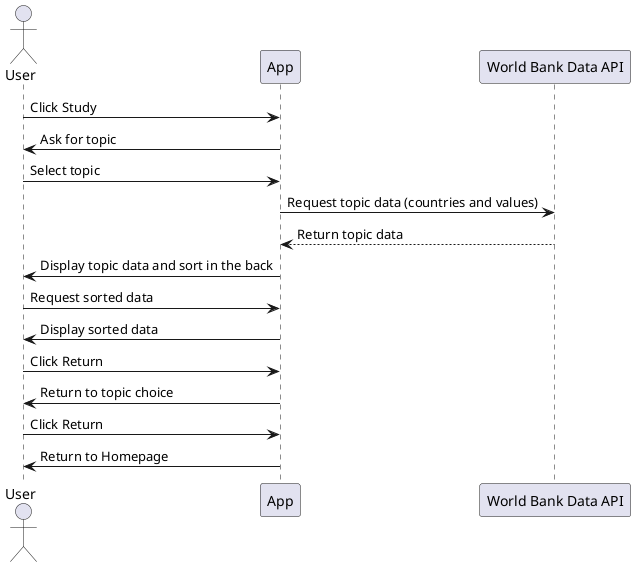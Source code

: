 @startuml
actor User
participant "App" as App
participant "World Bank Data API" as API

User -> App: Click Study
App -> User: Ask for topic
User -> App: Select topic
App -> API: Request topic data (countries and values)
API --> App: Return topic data
App -> User: Display topic data and sort in the back
User -> App: Request sorted data
App -> User: Display sorted data
User -> App: Click Return
App -> User: Return to topic choice
User -> App: Click Return
App -> User: Return to Homepage
@enduml